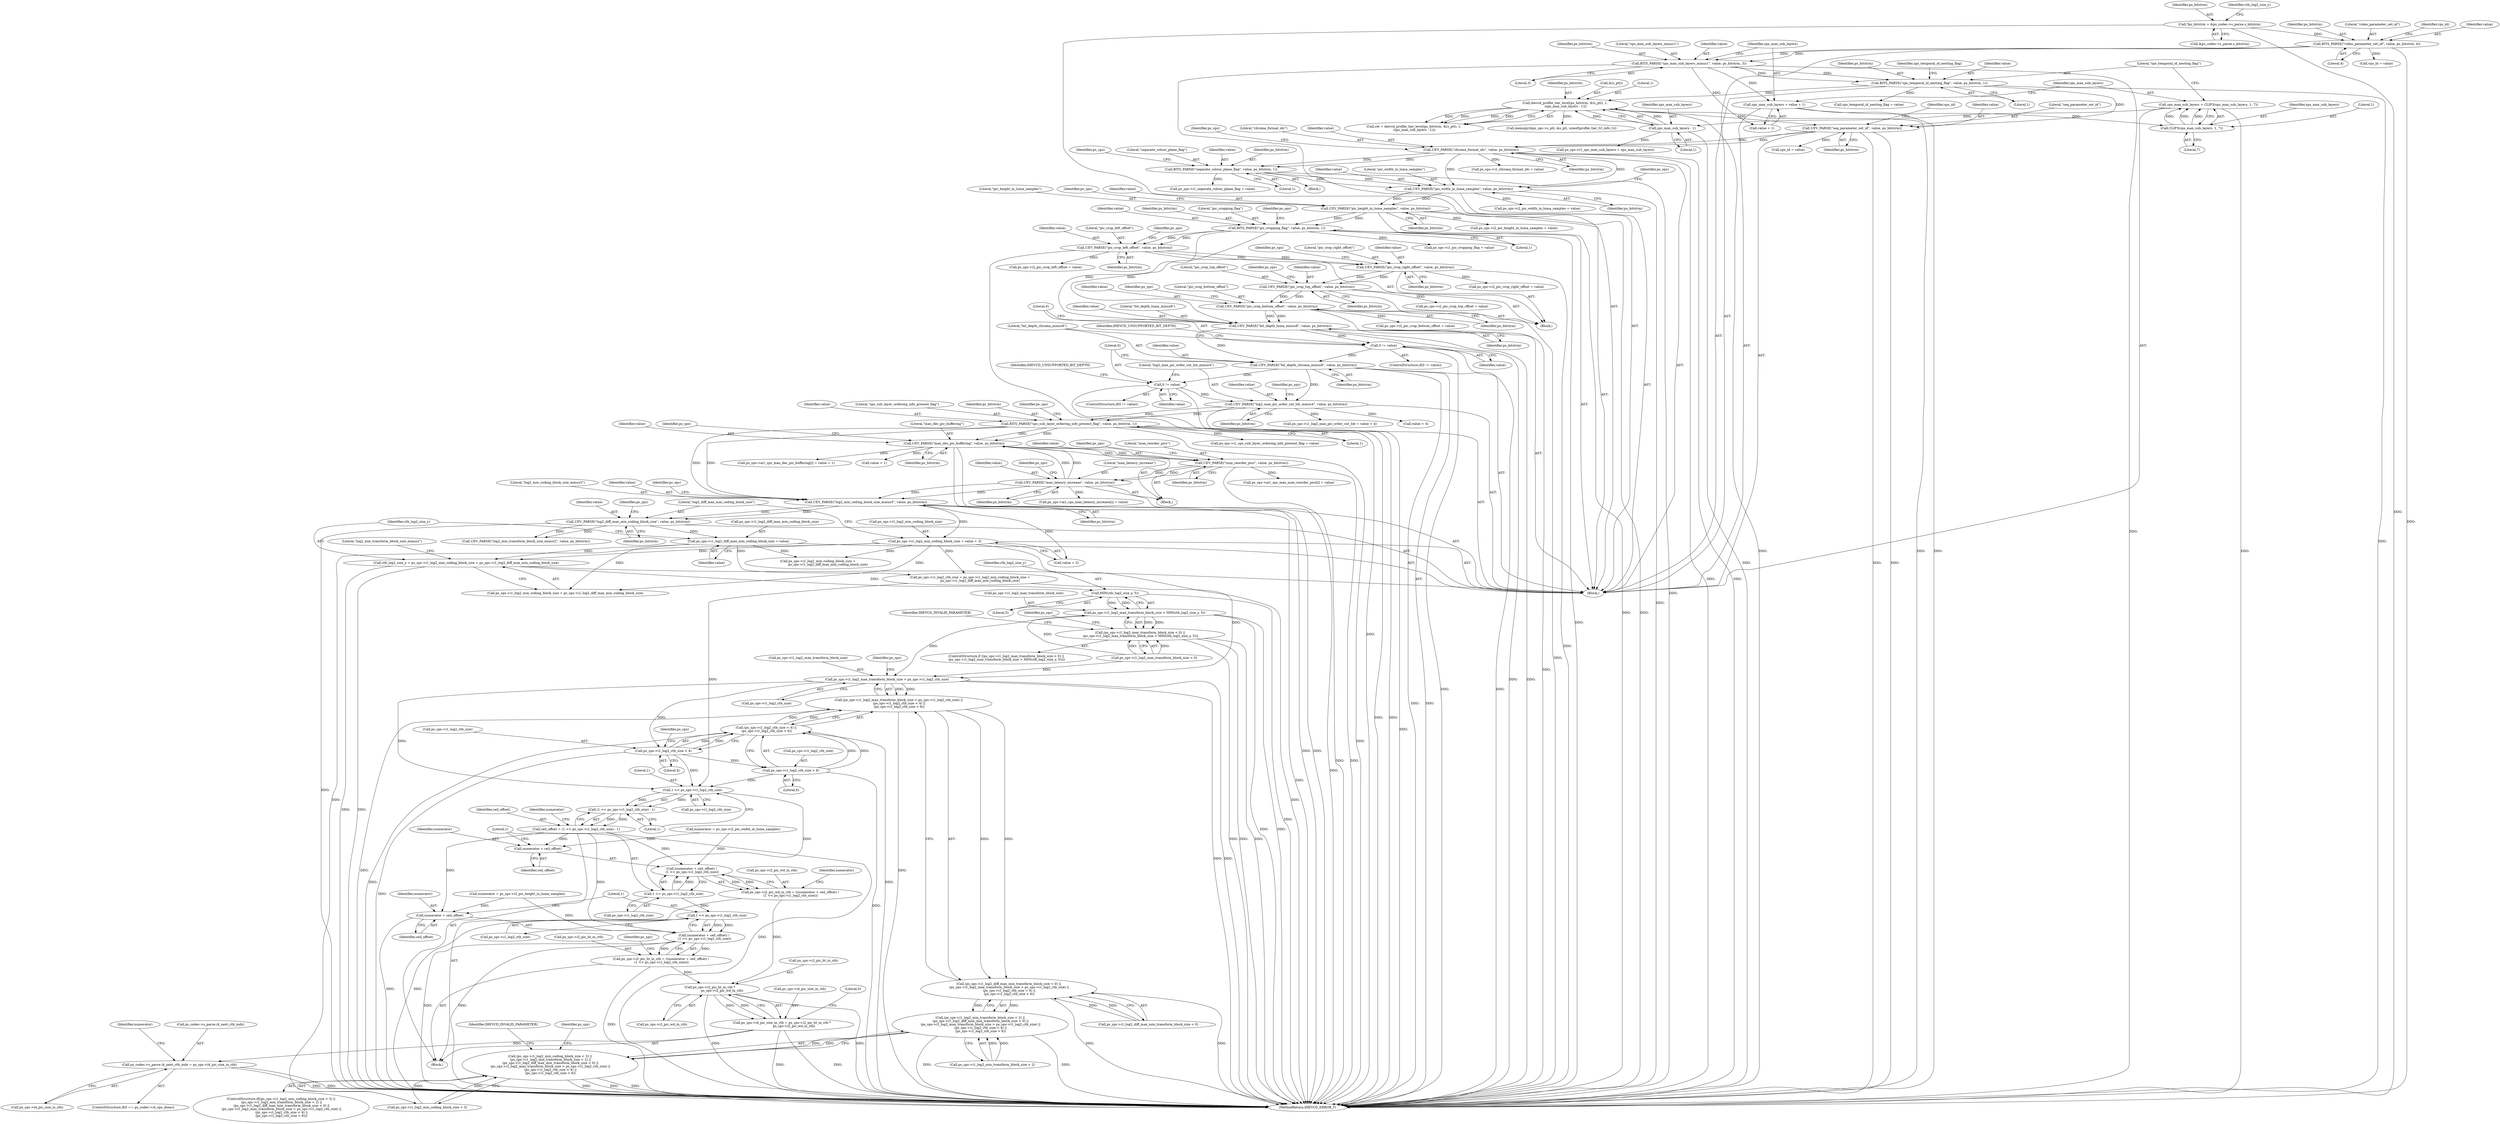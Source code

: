 digraph "0_Android_45c97f878bee15cd97262fe7f57ecea71990fed7@integer" {
"1000572" [label="(Call,ctb_log2_size_y = ps_sps->i1_log2_min_coding_block_size + ps_sps->i1_log2_diff_max_min_coding_block_size)"];
"1000556" [label="(Call,ps_sps->i1_log2_min_coding_block_size = value + 3)"];
"1000552" [label="(Call,UEV_PARSE(\"log2_min_coding_block_size_minus3\", value, ps_bitstrm))"];
"1000460" [label="(Call,BITS_PARSE(\"sps_sub_layer_ordering_info_present_flag\", value, ps_bitstrm, 1))"];
"1000449" [label="(Call,UEV_PARSE(\"log2_max_pic_order_cnt_lsb_minus4\", value, ps_bitstrm))"];
"1000444" [label="(Call,0 != value)"];
"1000439" [label="(Call,UEV_PARSE(\"bit_depth_chroma_minus8\", value, ps_bitstrm))"];
"1000434" [label="(Call,0 != value)"];
"1000429" [label="(Call,UEV_PARSE(\"bit_depth_luma_minus8\", value, ps_bitstrm))"];
"1000356" [label="(Call,BITS_PARSE(\"pic_cropping_flag\", value, ps_bitstrm, 1))"];
"1000317" [label="(Call,UEV_PARSE(\"pic_height_in_luma_samples\", value, ps_bitstrm))"];
"1000308" [label="(Call,UEV_PARSE(\"pic_width_in_luma_samples\", value, ps_bitstrm))"];
"1000257" [label="(Call,UEV_PARSE(\"chroma_format_idc\", value, ps_bitstrm))"];
"1000186" [label="(Call,UEV_PARSE(\"seq_parameter_set_id\", value, ps_bitstrm))"];
"1000168" [label="(Call,BITS_PARSE(\"sps_temporal_id_nesting_flag\", value, ps_bitstrm, 1))"];
"1000152" [label="(Call,BITS_PARSE(\"sps_max_sub_layers_minus1\", value, ps_bitstrm, 3))"];
"1000136" [label="(Call,BITS_PARSE(\"video_parameter_set_id\", value, ps_bitstrm, 4))"];
"1000124" [label="(Call,*ps_bitstrm = &ps_codec->s_parse.s_bitstrm)"];
"1000178" [label="(Call,ihevcd_profile_tier_level(ps_bitstrm, &(s_ptl), 1,\n (sps_max_sub_layers - 1)))"];
"1000183" [label="(Call,sps_max_sub_layers - 1)"];
"1000162" [label="(Call,sps_max_sub_layers = CLIP3(sps_max_sub_layers, 1, 7))"];
"1000164" [label="(Call,CLIP3(sps_max_sub_layers, 1, 7))"];
"1000157" [label="(Call,sps_max_sub_layers = value + 1)"];
"1000291" [label="(Call,BITS_PARSE(\"separate_colour_plane_flag\", value, ps_bitstrm, 1))"];
"1000398" [label="(Call,UEV_PARSE(\"pic_crop_bottom_offset\", value, ps_bitstrm))"];
"1000389" [label="(Call,UEV_PARSE(\"pic_crop_top_offset\", value, ps_bitstrm))"];
"1000380" [label="(Call,UEV_PARSE(\"pic_crop_right_offset\", value, ps_bitstrm))"];
"1000371" [label="(Call,UEV_PARSE(\"pic_crop_left_offset\", value, ps_bitstrm))"];
"1000541" [label="(Call,UEV_PARSE(\"max_latency_increase\", value, ps_bitstrm))"];
"1000515" [label="(Call,UEV_PARSE(\"num_reorder_pics\", value, ps_bitstrm))"];
"1000491" [label="(Call,UEV_PARSE(\"max_dec_pic_buffering\", value, ps_bitstrm))"];
"1000567" [label="(Call,ps_sps->i1_log2_diff_max_min_coding_block_size = value)"];
"1000563" [label="(Call,UEV_PARSE(\"log2_diff_max_min_coding_block_size\", value, ps_bitstrm))"];
"1000623" [label="(Call,MIN(ctb_log2_size_y, 5))"];
"1000619" [label="(Call,ps_sps->i1_log2_max_transform_block_size > MIN(ctb_log2_size_y, 5))"];
"1000613" [label="(Call,(ps_sps->i1_log2_max_transform_block_size < 0) ||\n (ps_sps->i1_log2_max_transform_block_size > MIN(ctb_log2_size_y, 5)))"];
"1000660" [label="(Call,ps_sps->i1_log2_max_transform_block_size > ps_sps->i1_log2_ctb_size)"];
"1000659" [label="(Call,(ps_sps->i1_log2_max_transform_block_size > ps_sps->i1_log2_ctb_size) ||\n (ps_sps->i1_log2_ctb_size < 4) ||\n (ps_sps->i1_log2_ctb_size > 6))"];
"1000653" [label="(Call,(ps_sps->i1_log2_diff_max_min_transform_block_size < 0) ||\n (ps_sps->i1_log2_max_transform_block_size > ps_sps->i1_log2_ctb_size) ||\n (ps_sps->i1_log2_ctb_size < 4) ||\n (ps_sps->i1_log2_ctb_size > 6))"];
"1000647" [label="(Call,(ps_sps->i1_log2_min_transform_block_size < 2) ||\n (ps_sps->i1_log2_diff_max_min_transform_block_size < 0) ||\n (ps_sps->i1_log2_max_transform_block_size > ps_sps->i1_log2_ctb_size) ||\n (ps_sps->i1_log2_ctb_size < 4) ||\n (ps_sps->i1_log2_ctb_size > 6))"];
"1000641" [label="(Call,(ps_sps->i1_log2_min_coding_block_size < 3) ||\n (ps_sps->i1_log2_min_transform_block_size < 2) ||\n (ps_sps->i1_log2_diff_max_min_transform_block_size < 0) ||\n (ps_sps->i1_log2_max_transform_block_size > ps_sps->i1_log2_ctb_size) ||\n (ps_sps->i1_log2_ctb_size < 4) ||\n (ps_sps->i1_log2_ctb_size > 6))"];
"1000668" [label="(Call,ps_sps->i1_log2_ctb_size < 4)"];
"1000667" [label="(Call,(ps_sps->i1_log2_ctb_size < 4) ||\n (ps_sps->i1_log2_ctb_size > 6))"];
"1000673" [label="(Call,ps_sps->i1_log2_ctb_size > 6)"];
"1001021" [label="(Call,1 << ps_sps->i1_log2_ctb_size)"];
"1001020" [label="(Call,(1 << ps_sps->i1_log2_ctb_size) - 1)"];
"1001018" [label="(Call,ceil_offset = (1 << ps_sps->i1_log2_ctb_size) - 1)"];
"1001036" [label="(Call,(numerator + ceil_offset) /\n (1 << ps_sps->i1_log2_ctb_size))"];
"1001032" [label="(Call,ps_sps->i2_pic_wd_in_ctb = ((numerator + ceil_offset) /\n (1 << ps_sps->i1_log2_ctb_size)))"];
"1001067" [label="(Call,ps_sps->i2_pic_ht_in_ctb *\n                        ps_sps->i2_pic_wd_in_ctb)"];
"1001063" [label="(Call,ps_sps->i4_pic_size_in_ctb = ps_sps->i2_pic_ht_in_ctb *\n                        ps_sps->i2_pic_wd_in_ctb)"];
"1001080" [label="(Call,ps_codec->s_parse.i4_next_ctb_indx = ps_sps->i4_pic_size_in_ctb)"];
"1001037" [label="(Call,numerator + ceil_offset)"];
"1001054" [label="(Call,(numerator + ceil_offset) /\n (1 << ps_sps->i1_log2_ctb_size))"];
"1001050" [label="(Call,ps_sps->i2_pic_ht_in_ctb = ((numerator + ceil_offset) /\n (1 << ps_sps->i1_log2_ctb_size)))"];
"1001055" [label="(Call,numerator + ceil_offset)"];
"1001040" [label="(Call,1 << ps_sps->i1_log2_ctb_size)"];
"1001058" [label="(Call,1 << ps_sps->i1_log2_ctb_size)"];
"1000393" [label="(Call,ps_sps->i2_pic_crop_top_offset = value)"];
"1000170" [label="(Identifier,value)"];
"1001015" [label="(Block,)"];
"1001058" [label="(Call,1 << ps_sps->i1_log2_ctb_size)"];
"1000257" [label="(Call,UEV_PARSE(\"chroma_format_idc\", value, ps_bitstrm))"];
"1000191" [label="(Identifier,sps_id)"];
"1000560" [label="(Call,value + 3)"];
"1000398" [label="(Call,UEV_PARSE(\"pic_crop_bottom_offset\", value, ps_bitstrm))"];
"1000296" [label="(Call,ps_sps->i1_separate_colour_plane_flag = value)"];
"1000581" [label="(Call,UEV_PARSE(\"log2_min_transform_block_size_minus2\", value, ps_bitstrm))"];
"1000641" [label="(Call,(ps_sps->i1_log2_min_coding_block_size < 3) ||\n (ps_sps->i1_log2_min_transform_block_size < 2) ||\n (ps_sps->i1_log2_diff_max_min_transform_block_size < 0) ||\n (ps_sps->i1_log2_max_transform_block_size > ps_sps->i1_log2_ctb_size) ||\n (ps_sps->i1_log2_ctb_size < 4) ||\n (ps_sps->i1_log2_ctb_size > 6))"];
"1000153" [label="(Literal,\"sps_max_sub_layers_minus1\")"];
"1000180" [label="(Call,&(s_ptl))"];
"1000444" [label="(Call,0 != value)"];
"1000612" [label="(ControlStructure,if ((ps_sps->i1_log2_max_transform_block_size < 0) ||\n (ps_sps->i1_log2_max_transform_block_size > MIN(ctb_log2_size_y, 5))))"];
"1001051" [label="(Call,ps_sps->i2_pic_ht_in_ctb)"];
"1000436" [label="(Identifier,value)"];
"1000517" [label="(Identifier,value)"];
"1000683" [label="(Identifier,ps_sps)"];
"1000519" [label="(Call,ps_sps->ai1_sps_max_num_reorder_pics[i] = value)"];
"1000176" [label="(Call,ret = ihevcd_profile_tier_level(ps_bitstrm, &(s_ptl), 1,\n (sps_max_sub_layers - 1)))"];
"1000323" [label="(Identifier,ps_sps)"];
"1001036" [label="(Call,(numerator + ceil_offset) /\n (1 << ps_sps->i1_log2_ctb_size))"];
"1000625" [label="(Literal,5)"];
"1000384" [label="(Call,ps_sps->i2_pic_crop_right_offset = value)"];
"1001028" [label="(Identifier,numerator)"];
"1001071" [label="(Call,ps_sps->i2_pic_wd_in_ctb)"];
"1000261" [label="(Call,ps_sps->i1_chroma_format_idc = value)"];
"1000248" [label="(Call,memcpy(&ps_sps->s_ptl, &s_ptl, sizeof(profile_tier_lvl_info_t)))"];
"1000154" [label="(Identifier,value)"];
"1000373" [label="(Identifier,value)"];
"1000620" [label="(Call,ps_sps->i1_log2_max_transform_block_size)"];
"1001026" [label="(Literal,1)"];
"1001018" [label="(Call,ceil_offset = (1 << ps_sps->i1_log2_ctb_size) - 1)"];
"1000190" [label="(Call,sps_id = value)"];
"1000672" [label="(Literal,4)"];
"1000319" [label="(Identifier,value)"];
"1001063" [label="(Call,ps_sps->i4_pic_size_in_ctb = ps_sps->i2_pic_ht_in_ctb *\n                        ps_sps->i2_pic_wd_in_ctb)"];
"1000126" [label="(Call,&ps_codec->s_parse.s_bitstrm)"];
"1000640" [label="(ControlStructure,if((ps_sps->i1_log2_min_coding_block_size < 3) ||\n (ps_sps->i1_log2_min_transform_block_size < 2) ||\n (ps_sps->i1_log2_diff_max_min_transform_block_size < 0) ||\n (ps_sps->i1_log2_max_transform_block_size > ps_sps->i1_log2_ctb_size) ||\n (ps_sps->i1_log2_ctb_size < 4) ||\n (ps_sps->i1_log2_ctb_size > 6)))"];
"1000263" [label="(Identifier,ps_sps)"];
"1000375" [label="(Call,ps_sps->i2_pic_crop_left_offset = value)"];
"1000445" [label="(Literal,0)"];
"1000619" [label="(Call,ps_sps->i1_log2_max_transform_block_size > MIN(ctb_log2_size_y, 5))"];
"1000613" [label="(Call,(ps_sps->i1_log2_max_transform_block_size < 0) ||\n (ps_sps->i1_log2_max_transform_block_size > MIN(ctb_log2_size_y, 5)))"];
"1000572" [label="(Call,ctb_log2_size_y = ps_sps->i1_log2_min_coding_block_size + ps_sps->i1_log2_diff_max_min_coding_block_size)"];
"1000451" [label="(Identifier,value)"];
"1000542" [label="(Literal,\"max_latency_increase\")"];
"1000573" [label="(Identifier,ctb_log2_size_y)"];
"1000491" [label="(Call,UEV_PARSE(\"max_dec_pic_buffering\", value, ps_bitstrm))"];
"1000429" [label="(Call,UEV_PARSE(\"bit_depth_luma_minus8\", value, ps_bitstrm))"];
"1000380" [label="(Call,UEV_PARSE(\"pic_crop_right_offset\", value, ps_bitstrm))"];
"1000139" [label="(Identifier,ps_bitstrm)"];
"1000633" [label="(Call,ps_sps->i1_log2_min_coding_block_size +\n                    ps_sps->i1_log2_diff_max_min_coding_block_size)"];
"1000543" [label="(Identifier,value)"];
"1001076" [label="(Literal,0)"];
"1001055" [label="(Call,numerator + ceil_offset)"];
"1000358" [label="(Identifier,value)"];
"1000137" [label="(Literal,\"video_parameter_set_id\")"];
"1000642" [label="(Call,ps_sps->i1_log2_min_coding_block_size < 3)"];
"1000311" [label="(Identifier,ps_bitstrm)"];
"1000381" [label="(Literal,\"pic_crop_right_offset\")"];
"1001027" [label="(Call,numerator = ps_sps->i2_pic_width_in_luma_samples)"];
"1001041" [label="(Literal,1)"];
"1000448" [label="(Identifier,IHEVCD_UNSUPPORTED_BIT_DEPTH)"];
"1000165" [label="(Identifier,sps_max_sub_layers)"];
"1000567" [label="(Call,ps_sps->i1_log2_diff_max_min_coding_block_size = value)"];
"1000555" [label="(Identifier,ps_bitstrm)"];
"1000461" [label="(Literal,\"sps_sub_layer_ordering_info_present_flag\")"];
"1000159" [label="(Call,value + 1)"];
"1000356" [label="(Call,BITS_PARSE(\"pic_cropping_flag\", value, ps_bitstrm, 1))"];
"1001074" [label="(ControlStructure,if(0 == ps_codec->i4_sps_done))"];
"1000183" [label="(Call,sps_max_sub_layers - 1)"];
"1000498" [label="(Identifier,ps_sps)"];
"1000258" [label="(Literal,\"chroma_format_idc\")"];
"1000141" [label="(Call,vps_id = value)"];
"1000400" [label="(Identifier,value)"];
"1000495" [label="(Call,ps_sps->ai1_sps_max_dec_pic_buffering[i] = value + 1)"];
"1001050" [label="(Call,ps_sps->i2_pic_ht_in_ctb = ((numerator + ceil_offset) /\n (1 << ps_sps->i1_log2_ctb_size)))"];
"1000291" [label="(Call,BITS_PARSE(\"separate_colour_plane_flag\", value, ps_bitstrm, 1))"];
"1000443" [label="(ControlStructure,if(0 != value))"];
"1000463" [label="(Identifier,ps_bitstrm)"];
"1000453" [label="(Call,ps_sps->i1_log2_max_pic_order_cnt_lsb = value + 4)"];
"1001020" [label="(Call,(1 << ps_sps->i1_log2_ctb_size) - 1)"];
"1001023" [label="(Call,ps_sps->i1_log2_ctb_size)"];
"1000431" [label="(Identifier,value)"];
"1001042" [label="(Call,ps_sps->i1_log2_ctb_size)"];
"1000623" [label="(Call,MIN(ctb_log2_size_y, 5))"];
"1000430" [label="(Literal,\"bit_depth_luma_minus8\")"];
"1000558" [label="(Identifier,ps_sps)"];
"1000314" [label="(Identifier,ps_sps)"];
"1000156" [label="(Literal,3)"];
"1000293" [label="(Identifier,value)"];
"1000435" [label="(Literal,0)"];
"1000404" [label="(Identifier,ps_sps)"];
"1000441" [label="(Identifier,value)"];
"1000402" [label="(Call,ps_sps->i2_pic_crop_bottom_offset = value)"];
"1000382" [label="(Identifier,value)"];
"1000395" [label="(Identifier,ps_sps)"];
"1000544" [label="(Identifier,ps_bitstrm)"];
"1000522" [label="(Identifier,ps_sps)"];
"1001067" [label="(Call,ps_sps->i2_pic_ht_in_ctb *\n                        ps_sps->i2_pic_wd_in_ctb)"];
"1000440" [label="(Literal,\"bit_depth_chroma_minus8\")"];
"1000167" [label="(Literal,7)"];
"1001064" [label="(Call,ps_sps->i4_pic_size_in_ctb)"];
"1000188" [label="(Identifier,value)"];
"1000565" [label="(Identifier,value)"];
"1000295" [label="(Literal,1)"];
"1000674" [label="(Call,ps_sps->i1_log2_ctb_size)"];
"1001056" [label="(Identifier,numerator)"];
"1000124" [label="(Call,*ps_bitstrm = &ps_codec->s_parse.s_bitstrm)"];
"1000653" [label="(Call,(ps_sps->i1_log2_diff_max_min_transform_block_size < 0) ||\n (ps_sps->i1_log2_max_transform_block_size > ps_sps->i1_log2_ctb_size) ||\n (ps_sps->i1_log2_ctb_size < 4) ||\n (ps_sps->i1_log2_ctb_size > 6))"];
"1000541" [label="(Call,UEV_PARSE(\"max_latency_increase\", value, ps_bitstrm))"];
"1000467" [label="(Identifier,ps_sps)"];
"1000185" [label="(Literal,1)"];
"1000548" [label="(Identifier,ps_sps)"];
"1000670" [label="(Identifier,ps_sps)"];
"1000563" [label="(Call,UEV_PARSE(\"log2_diff_max_min_coding_block_size\", value, ps_bitstrm))"];
"1000545" [label="(Call,ps_sps->ai1_sps_max_latency_increase[i] = value)"];
"1000667" [label="(Call,(ps_sps->i1_log2_ctb_size < 4) ||\n (ps_sps->i1_log2_ctb_size > 6))"];
"1000501" [label="(Call,value + 1)"];
"1001090" [label="(Identifier,numerator)"];
"1001059" [label="(Literal,1)"];
"1000582" [label="(Literal,\"log2_min_transform_block_size_minus2\")"];
"1000320" [label="(Identifier,ps_bitstrm)"];
"1001038" [label="(Identifier,numerator)"];
"1001045" [label="(Call,numerator = ps_sps->i2_pic_height_in_luma_samples)"];
"1000659" [label="(Call,(ps_sps->i1_log2_max_transform_block_size > ps_sps->i1_log2_ctb_size) ||\n (ps_sps->i1_log2_ctb_size < 4) ||\n (ps_sps->i1_log2_ctb_size > 6))"];
"1000171" [label="(Identifier,ps_bitstrm)"];
"1000290" [label="(Block,)"];
"1001065" [label="(Identifier,ps_sps)"];
"1000392" [label="(Identifier,ps_bitstrm)"];
"1000166" [label="(Literal,1)"];
"1000492" [label="(Literal,\"max_dec_pic_buffering\")"];
"1000664" [label="(Call,ps_sps->i1_log2_ctb_size)"];
"1000174" [label="(Identifier,sps_temporal_id_nesting_flag)"];
"1000568" [label="(Call,ps_sps->i1_log2_diff_max_min_coding_block_size)"];
"1000628" [label="(Identifier,IHEVCD_INVALID_PARAMETER)"];
"1000125" [label="(Identifier,ps_bitstrm)"];
"1000493" [label="(Identifier,value)"];
"1001019" [label="(Identifier,ceil_offset)"];
"1000439" [label="(Call,UEV_PARSE(\"bit_depth_chroma_minus8\", value, ps_bitstrm))"];
"1000552" [label="(Call,UEV_PARSE(\"log2_min_coding_block_size_minus3\", value, ps_bitstrm))"];
"1000442" [label="(Identifier,ps_bitstrm)"];
"1001039" [label="(Identifier,ceil_offset)"];
"1000669" [label="(Call,ps_sps->i1_log2_ctb_size)"];
"1000614" [label="(Call,ps_sps->i1_log2_max_transform_block_size < 0)"];
"1000182" [label="(Literal,1)"];
"1000361" [label="(Call,ps_sps->i1_pic_cropping_flag = value)"];
"1001057" [label="(Identifier,ceil_offset)"];
"1000490" [label="(Block,)"];
"1000179" [label="(Identifier,ps_bitstrm)"];
"1000553" [label="(Literal,\"log2_min_coding_block_size_minus3\")"];
"1001033" [label="(Call,ps_sps->i2_pic_wd_in_ctb)"];
"1000557" [label="(Call,ps_sps->i1_log2_min_coding_block_size)"];
"1000629" [label="(Call,ps_sps->i1_log2_ctb_size = ps_sps->i1_log2_min_coding_block_size +\n                    ps_sps->i1_log2_diff_max_min_coding_block_size)"];
"1000310" [label="(Identifier,value)"];
"1000433" [label="(ControlStructure,if(0 != value))"];
"1000434" [label="(Call,0 != value)"];
"1000189" [label="(Identifier,ps_bitstrm)"];
"1001080" [label="(Call,ps_codec->s_parse.i4_next_ctb_indx = ps_sps->i4_pic_size_in_ctb)"];
"1000399" [label="(Literal,\"pic_crop_bottom_offset\")"];
"1000312" [label="(Call,ps_sps->i2_pic_width_in_luma_samples = value)"];
"1000675" [label="(Identifier,ps_sps)"];
"1001022" [label="(Literal,1)"];
"1000383" [label="(Identifier,ps_bitstrm)"];
"1000401" [label="(Identifier,ps_bitstrm)"];
"1000260" [label="(Identifier,ps_bitstrm)"];
"1000187" [label="(Literal,\"seq_parameter_set_id\")"];
"1000162" [label="(Call,sps_max_sub_layers = CLIP3(sps_max_sub_layers, 1, 7))"];
"1000309" [label="(Literal,\"pic_width_in_luma_samples\")"];
"1000184" [label="(Identifier,sps_max_sub_layers)"];
"1001086" [label="(Call,ps_sps->i4_pic_size_in_ctb)"];
"1000142" [label="(Identifier,vps_id)"];
"1000318" [label="(Literal,\"pic_height_in_luma_samples\")"];
"1000169" [label="(Literal,\"sps_temporal_id_nesting_flag\")"];
"1000374" [label="(Identifier,ps_bitstrm)"];
"1000233" [label="(Call,ps_sps->i1_sps_max_sub_layers = sps_max_sub_layers)"];
"1000455" [label="(Identifier,ps_sps)"];
"1000460" [label="(Call,BITS_PARSE(\"sps_sub_layer_ordering_info_present_flag\", value, ps_bitstrm, 1))"];
"1000450" [label="(Literal,\"log2_max_pic_order_cnt_lsb_minus4\")"];
"1000360" [label="(Literal,1)"];
"1001319" [label="(MethodReturn,IHEVCD_ERROR_T)"];
"1000321" [label="(Call,ps_sps->i2_pic_height_in_luma_samples = value)"];
"1000391" [label="(Identifier,value)"];
"1000294" [label="(Identifier,ps_bitstrm)"];
"1000566" [label="(Identifier,ps_bitstrm)"];
"1000624" [label="(Identifier,ctb_log2_size_y)"];
"1001040" [label="(Call,1 << ps_sps->i1_log2_ctb_size)"];
"1000186" [label="(Call,UEV_PARSE(\"seq_parameter_set_id\", value, ps_bitstrm))"];
"1000677" [label="(Literal,6)"];
"1001054" [label="(Call,(numerator + ceil_offset) /\n (1 << ps_sps->i1_log2_ctb_size))"];
"1000660" [label="(Call,ps_sps->i1_log2_max_transform_block_size > ps_sps->i1_log2_ctb_size)"];
"1000438" [label="(Identifier,IHEVCD_UNSUPPORTED_BIT_DEPTH)"];
"1000359" [label="(Identifier,ps_bitstrm)"];
"1000164" [label="(Call,CLIP3(sps_max_sub_layers, 1, 7))"];
"1000654" [label="(Call,ps_sps->i1_log2_diff_max_min_transform_block_size < 0)"];
"1000138" [label="(Identifier,value)"];
"1000556" [label="(Call,ps_sps->i1_log2_min_coding_block_size = value + 3)"];
"1000554" [label="(Identifier,value)"];
"1000155" [label="(Identifier,ps_bitstrm)"];
"1000494" [label="(Identifier,ps_bitstrm)"];
"1000357" [label="(Literal,\"pic_cropping_flag\")"];
"1001046" [label="(Identifier,numerator)"];
"1000163" [label="(Identifier,sps_max_sub_layers)"];
"1000446" [label="(Identifier,value)"];
"1000465" [label="(Call,ps_sps->i1_sps_sub_layer_ordering_info_present_flag = value)"];
"1000173" [label="(Call,sps_temporal_id_nesting_flag = value)"];
"1000157" [label="(Call,sps_max_sub_layers = value + 1)"];
"1000372" [label="(Literal,\"pic_crop_left_offset\")"];
"1000516" [label="(Literal,\"num_reorder_pics\")"];
"1000462" [label="(Identifier,value)"];
"1000136" [label="(Call,BITS_PARSE(\"video_parameter_set_id\", value, ps_bitstrm, 4))"];
"1000647" [label="(Call,(ps_sps->i1_log2_min_transform_block_size < 2) ||\n (ps_sps->i1_log2_diff_max_min_transform_block_size < 0) ||\n (ps_sps->i1_log2_max_transform_block_size > ps_sps->i1_log2_ctb_size) ||\n (ps_sps->i1_log2_ctb_size < 4) ||\n (ps_sps->i1_log2_ctb_size > 6))"];
"1001037" [label="(Call,numerator + ceil_offset)"];
"1000390" [label="(Literal,\"pic_crop_top_offset\")"];
"1000158" [label="(Identifier,sps_max_sub_layers)"];
"1000298" [label="(Identifier,ps_sps)"];
"1001032" [label="(Call,ps_sps->i2_pic_wd_in_ctb = ((numerator + ceil_offset) /\n (1 << ps_sps->i1_log2_ctb_size)))"];
"1001081" [label="(Call,ps_codec->s_parse.i4_next_ctb_indx)"];
"1000152" [label="(Call,BITS_PARSE(\"sps_max_sub_layers_minus1\", value, ps_bitstrm, 3))"];
"1000317" [label="(Call,UEV_PARSE(\"pic_height_in_luma_samples\", value, ps_bitstrm))"];
"1000661" [label="(Call,ps_sps->i1_log2_max_transform_block_size)"];
"1001068" [label="(Call,ps_sps->i2_pic_ht_in_ctb)"];
"1000457" [label="(Call,value + 4)"];
"1000464" [label="(Literal,1)"];
"1000680" [label="(Identifier,IHEVCD_INVALID_PARAMETER)"];
"1000370" [label="(Block,)"];
"1000371" [label="(Call,UEV_PARSE(\"pic_crop_left_offset\", value, ps_bitstrm))"];
"1000363" [label="(Identifier,ps_sps)"];
"1000292" [label="(Literal,\"separate_colour_plane_flag\")"];
"1000389" [label="(Call,UEV_PARSE(\"pic_crop_top_offset\", value, ps_bitstrm))"];
"1000308" [label="(Call,UEV_PARSE(\"pic_width_in_luma_samples\", value, ps_bitstrm))"];
"1000377" [label="(Identifier,ps_sps)"];
"1000259" [label="(Identifier,value)"];
"1000178" [label="(Call,ihevcd_profile_tier_level(ps_bitstrm, &(s_ptl), 1,\n (sps_max_sub_layers - 1)))"];
"1000452" [label="(Identifier,ps_bitstrm)"];
"1000386" [label="(Identifier,ps_sps)"];
"1000631" [label="(Identifier,ps_sps)"];
"1000668" [label="(Call,ps_sps->i1_log2_ctb_size < 4)"];
"1000108" [label="(Block,)"];
"1000140" [label="(Literal,4)"];
"1000518" [label="(Identifier,ps_bitstrm)"];
"1000134" [label="(Identifier,ctb_log2_size_y)"];
"1000648" [label="(Call,ps_sps->i1_log2_min_transform_block_size < 2)"];
"1001060" [label="(Call,ps_sps->i1_log2_ctb_size)"];
"1001021" [label="(Call,1 << ps_sps->i1_log2_ctb_size)"];
"1000564" [label="(Literal,\"log2_diff_max_min_coding_block_size\")"];
"1000432" [label="(Identifier,ps_bitstrm)"];
"1000569" [label="(Identifier,ps_sps)"];
"1000515" [label="(Call,UEV_PARSE(\"num_reorder_pics\", value, ps_bitstrm))"];
"1000168" [label="(Call,BITS_PARSE(\"sps_temporal_id_nesting_flag\", value, ps_bitstrm, 1))"];
"1000571" [label="(Identifier,value)"];
"1000172" [label="(Literal,1)"];
"1000449" [label="(Call,UEV_PARSE(\"log2_max_pic_order_cnt_lsb_minus4\", value, ps_bitstrm))"];
"1000574" [label="(Call,ps_sps->i1_log2_min_coding_block_size + ps_sps->i1_log2_diff_max_min_coding_block_size)"];
"1000673" [label="(Call,ps_sps->i1_log2_ctb_size > 6)"];
"1000572" -> "1000108"  [label="AST: "];
"1000572" -> "1000574"  [label="CFG: "];
"1000573" -> "1000572"  [label="AST: "];
"1000574" -> "1000572"  [label="AST: "];
"1000582" -> "1000572"  [label="CFG: "];
"1000572" -> "1001319"  [label="DDG: "];
"1000572" -> "1001319"  [label="DDG: "];
"1000556" -> "1000572"  [label="DDG: "];
"1000567" -> "1000572"  [label="DDG: "];
"1000572" -> "1000623"  [label="DDG: "];
"1000556" -> "1000108"  [label="AST: "];
"1000556" -> "1000560"  [label="CFG: "];
"1000557" -> "1000556"  [label="AST: "];
"1000560" -> "1000556"  [label="AST: "];
"1000564" -> "1000556"  [label="CFG: "];
"1000556" -> "1001319"  [label="DDG: "];
"1000552" -> "1000556"  [label="DDG: "];
"1000556" -> "1000574"  [label="DDG: "];
"1000556" -> "1000629"  [label="DDG: "];
"1000556" -> "1000633"  [label="DDG: "];
"1000556" -> "1000642"  [label="DDG: "];
"1000552" -> "1000108"  [label="AST: "];
"1000552" -> "1000555"  [label="CFG: "];
"1000553" -> "1000552"  [label="AST: "];
"1000554" -> "1000552"  [label="AST: "];
"1000555" -> "1000552"  [label="AST: "];
"1000558" -> "1000552"  [label="CFG: "];
"1000552" -> "1001319"  [label="DDG: "];
"1000460" -> "1000552"  [label="DDG: "];
"1000460" -> "1000552"  [label="DDG: "];
"1000541" -> "1000552"  [label="DDG: "];
"1000541" -> "1000552"  [label="DDG: "];
"1000552" -> "1000560"  [label="DDG: "];
"1000552" -> "1000563"  [label="DDG: "];
"1000552" -> "1000563"  [label="DDG: "];
"1000460" -> "1000108"  [label="AST: "];
"1000460" -> "1000464"  [label="CFG: "];
"1000461" -> "1000460"  [label="AST: "];
"1000462" -> "1000460"  [label="AST: "];
"1000463" -> "1000460"  [label="AST: "];
"1000464" -> "1000460"  [label="AST: "];
"1000467" -> "1000460"  [label="CFG: "];
"1000460" -> "1001319"  [label="DDG: "];
"1000449" -> "1000460"  [label="DDG: "];
"1000449" -> "1000460"  [label="DDG: "];
"1000460" -> "1000465"  [label="DDG: "];
"1000460" -> "1000491"  [label="DDG: "];
"1000460" -> "1000491"  [label="DDG: "];
"1000449" -> "1000108"  [label="AST: "];
"1000449" -> "1000452"  [label="CFG: "];
"1000450" -> "1000449"  [label="AST: "];
"1000451" -> "1000449"  [label="AST: "];
"1000452" -> "1000449"  [label="AST: "];
"1000455" -> "1000449"  [label="CFG: "];
"1000449" -> "1001319"  [label="DDG: "];
"1000444" -> "1000449"  [label="DDG: "];
"1000439" -> "1000449"  [label="DDG: "];
"1000449" -> "1000453"  [label="DDG: "];
"1000449" -> "1000457"  [label="DDG: "];
"1000444" -> "1000443"  [label="AST: "];
"1000444" -> "1000446"  [label="CFG: "];
"1000445" -> "1000444"  [label="AST: "];
"1000446" -> "1000444"  [label="AST: "];
"1000448" -> "1000444"  [label="CFG: "];
"1000450" -> "1000444"  [label="CFG: "];
"1000444" -> "1001319"  [label="DDG: "];
"1000444" -> "1001319"  [label="DDG: "];
"1000439" -> "1000444"  [label="DDG: "];
"1000439" -> "1000108"  [label="AST: "];
"1000439" -> "1000442"  [label="CFG: "];
"1000440" -> "1000439"  [label="AST: "];
"1000441" -> "1000439"  [label="AST: "];
"1000442" -> "1000439"  [label="AST: "];
"1000445" -> "1000439"  [label="CFG: "];
"1000439" -> "1001319"  [label="DDG: "];
"1000439" -> "1001319"  [label="DDG: "];
"1000434" -> "1000439"  [label="DDG: "];
"1000429" -> "1000439"  [label="DDG: "];
"1000434" -> "1000433"  [label="AST: "];
"1000434" -> "1000436"  [label="CFG: "];
"1000435" -> "1000434"  [label="AST: "];
"1000436" -> "1000434"  [label="AST: "];
"1000438" -> "1000434"  [label="CFG: "];
"1000440" -> "1000434"  [label="CFG: "];
"1000434" -> "1001319"  [label="DDG: "];
"1000434" -> "1001319"  [label="DDG: "];
"1000429" -> "1000434"  [label="DDG: "];
"1000429" -> "1000108"  [label="AST: "];
"1000429" -> "1000432"  [label="CFG: "];
"1000430" -> "1000429"  [label="AST: "];
"1000431" -> "1000429"  [label="AST: "];
"1000432" -> "1000429"  [label="AST: "];
"1000435" -> "1000429"  [label="CFG: "];
"1000429" -> "1001319"  [label="DDG: "];
"1000429" -> "1001319"  [label="DDG: "];
"1000356" -> "1000429"  [label="DDG: "];
"1000356" -> "1000429"  [label="DDG: "];
"1000398" -> "1000429"  [label="DDG: "];
"1000398" -> "1000429"  [label="DDG: "];
"1000356" -> "1000108"  [label="AST: "];
"1000356" -> "1000360"  [label="CFG: "];
"1000357" -> "1000356"  [label="AST: "];
"1000358" -> "1000356"  [label="AST: "];
"1000359" -> "1000356"  [label="AST: "];
"1000360" -> "1000356"  [label="AST: "];
"1000363" -> "1000356"  [label="CFG: "];
"1000356" -> "1001319"  [label="DDG: "];
"1000317" -> "1000356"  [label="DDG: "];
"1000317" -> "1000356"  [label="DDG: "];
"1000356" -> "1000361"  [label="DDG: "];
"1000356" -> "1000371"  [label="DDG: "];
"1000356" -> "1000371"  [label="DDG: "];
"1000317" -> "1000108"  [label="AST: "];
"1000317" -> "1000320"  [label="CFG: "];
"1000318" -> "1000317"  [label="AST: "];
"1000319" -> "1000317"  [label="AST: "];
"1000320" -> "1000317"  [label="AST: "];
"1000323" -> "1000317"  [label="CFG: "];
"1000317" -> "1001319"  [label="DDG: "];
"1000317" -> "1001319"  [label="DDG: "];
"1000308" -> "1000317"  [label="DDG: "];
"1000308" -> "1000317"  [label="DDG: "];
"1000317" -> "1000321"  [label="DDG: "];
"1000308" -> "1000108"  [label="AST: "];
"1000308" -> "1000311"  [label="CFG: "];
"1000309" -> "1000308"  [label="AST: "];
"1000310" -> "1000308"  [label="AST: "];
"1000311" -> "1000308"  [label="AST: "];
"1000314" -> "1000308"  [label="CFG: "];
"1000308" -> "1001319"  [label="DDG: "];
"1000257" -> "1000308"  [label="DDG: "];
"1000257" -> "1000308"  [label="DDG: "];
"1000291" -> "1000308"  [label="DDG: "];
"1000291" -> "1000308"  [label="DDG: "];
"1000308" -> "1000312"  [label="DDG: "];
"1000257" -> "1000108"  [label="AST: "];
"1000257" -> "1000260"  [label="CFG: "];
"1000258" -> "1000257"  [label="AST: "];
"1000259" -> "1000257"  [label="AST: "];
"1000260" -> "1000257"  [label="AST: "];
"1000263" -> "1000257"  [label="CFG: "];
"1000257" -> "1001319"  [label="DDG: "];
"1000257" -> "1001319"  [label="DDG: "];
"1000186" -> "1000257"  [label="DDG: "];
"1000186" -> "1000257"  [label="DDG: "];
"1000257" -> "1000261"  [label="DDG: "];
"1000257" -> "1000291"  [label="DDG: "];
"1000257" -> "1000291"  [label="DDG: "];
"1000186" -> "1000108"  [label="AST: "];
"1000186" -> "1000189"  [label="CFG: "];
"1000187" -> "1000186"  [label="AST: "];
"1000188" -> "1000186"  [label="AST: "];
"1000189" -> "1000186"  [label="AST: "];
"1000191" -> "1000186"  [label="CFG: "];
"1000186" -> "1001319"  [label="DDG: "];
"1000186" -> "1001319"  [label="DDG: "];
"1000168" -> "1000186"  [label="DDG: "];
"1000178" -> "1000186"  [label="DDG: "];
"1000186" -> "1000190"  [label="DDG: "];
"1000168" -> "1000108"  [label="AST: "];
"1000168" -> "1000172"  [label="CFG: "];
"1000169" -> "1000168"  [label="AST: "];
"1000170" -> "1000168"  [label="AST: "];
"1000171" -> "1000168"  [label="AST: "];
"1000172" -> "1000168"  [label="AST: "];
"1000174" -> "1000168"  [label="CFG: "];
"1000168" -> "1001319"  [label="DDG: "];
"1000152" -> "1000168"  [label="DDG: "];
"1000152" -> "1000168"  [label="DDG: "];
"1000168" -> "1000173"  [label="DDG: "];
"1000168" -> "1000178"  [label="DDG: "];
"1000152" -> "1000108"  [label="AST: "];
"1000152" -> "1000156"  [label="CFG: "];
"1000153" -> "1000152"  [label="AST: "];
"1000154" -> "1000152"  [label="AST: "];
"1000155" -> "1000152"  [label="AST: "];
"1000156" -> "1000152"  [label="AST: "];
"1000158" -> "1000152"  [label="CFG: "];
"1000152" -> "1001319"  [label="DDG: "];
"1000136" -> "1000152"  [label="DDG: "];
"1000136" -> "1000152"  [label="DDG: "];
"1000152" -> "1000157"  [label="DDG: "];
"1000152" -> "1000159"  [label="DDG: "];
"1000136" -> "1000108"  [label="AST: "];
"1000136" -> "1000140"  [label="CFG: "];
"1000137" -> "1000136"  [label="AST: "];
"1000138" -> "1000136"  [label="AST: "];
"1000139" -> "1000136"  [label="AST: "];
"1000140" -> "1000136"  [label="AST: "];
"1000142" -> "1000136"  [label="CFG: "];
"1000136" -> "1001319"  [label="DDG: "];
"1000124" -> "1000136"  [label="DDG: "];
"1000136" -> "1000141"  [label="DDG: "];
"1000124" -> "1000108"  [label="AST: "];
"1000124" -> "1000126"  [label="CFG: "];
"1000125" -> "1000124"  [label="AST: "];
"1000126" -> "1000124"  [label="AST: "];
"1000134" -> "1000124"  [label="CFG: "];
"1000124" -> "1001319"  [label="DDG: "];
"1000178" -> "1000176"  [label="AST: "];
"1000178" -> "1000183"  [label="CFG: "];
"1000179" -> "1000178"  [label="AST: "];
"1000180" -> "1000178"  [label="AST: "];
"1000182" -> "1000178"  [label="AST: "];
"1000183" -> "1000178"  [label="AST: "];
"1000176" -> "1000178"  [label="CFG: "];
"1000178" -> "1001319"  [label="DDG: "];
"1000178" -> "1001319"  [label="DDG: "];
"1000178" -> "1000176"  [label="DDG: "];
"1000178" -> "1000176"  [label="DDG: "];
"1000178" -> "1000176"  [label="DDG: "];
"1000178" -> "1000176"  [label="DDG: "];
"1000183" -> "1000178"  [label="DDG: "];
"1000183" -> "1000178"  [label="DDG: "];
"1000178" -> "1000248"  [label="DDG: "];
"1000183" -> "1000185"  [label="CFG: "];
"1000184" -> "1000183"  [label="AST: "];
"1000185" -> "1000183"  [label="AST: "];
"1000183" -> "1001319"  [label="DDG: "];
"1000162" -> "1000183"  [label="DDG: "];
"1000183" -> "1000233"  [label="DDG: "];
"1000162" -> "1000108"  [label="AST: "];
"1000162" -> "1000164"  [label="CFG: "];
"1000163" -> "1000162"  [label="AST: "];
"1000164" -> "1000162"  [label="AST: "];
"1000169" -> "1000162"  [label="CFG: "];
"1000162" -> "1001319"  [label="DDG: "];
"1000164" -> "1000162"  [label="DDG: "];
"1000164" -> "1000162"  [label="DDG: "];
"1000164" -> "1000162"  [label="DDG: "];
"1000164" -> "1000167"  [label="CFG: "];
"1000165" -> "1000164"  [label="AST: "];
"1000166" -> "1000164"  [label="AST: "];
"1000167" -> "1000164"  [label="AST: "];
"1000157" -> "1000164"  [label="DDG: "];
"1000157" -> "1000108"  [label="AST: "];
"1000157" -> "1000159"  [label="CFG: "];
"1000158" -> "1000157"  [label="AST: "];
"1000159" -> "1000157"  [label="AST: "];
"1000163" -> "1000157"  [label="CFG: "];
"1000157" -> "1001319"  [label="DDG: "];
"1000291" -> "1000290"  [label="AST: "];
"1000291" -> "1000295"  [label="CFG: "];
"1000292" -> "1000291"  [label="AST: "];
"1000293" -> "1000291"  [label="AST: "];
"1000294" -> "1000291"  [label="AST: "];
"1000295" -> "1000291"  [label="AST: "];
"1000298" -> "1000291"  [label="CFG: "];
"1000291" -> "1001319"  [label="DDG: "];
"1000291" -> "1000296"  [label="DDG: "];
"1000398" -> "1000370"  [label="AST: "];
"1000398" -> "1000401"  [label="CFG: "];
"1000399" -> "1000398"  [label="AST: "];
"1000400" -> "1000398"  [label="AST: "];
"1000401" -> "1000398"  [label="AST: "];
"1000404" -> "1000398"  [label="CFG: "];
"1000398" -> "1001319"  [label="DDG: "];
"1000389" -> "1000398"  [label="DDG: "];
"1000389" -> "1000398"  [label="DDG: "];
"1000398" -> "1000402"  [label="DDG: "];
"1000389" -> "1000370"  [label="AST: "];
"1000389" -> "1000392"  [label="CFG: "];
"1000390" -> "1000389"  [label="AST: "];
"1000391" -> "1000389"  [label="AST: "];
"1000392" -> "1000389"  [label="AST: "];
"1000395" -> "1000389"  [label="CFG: "];
"1000389" -> "1001319"  [label="DDG: "];
"1000380" -> "1000389"  [label="DDG: "];
"1000380" -> "1000389"  [label="DDG: "];
"1000389" -> "1000393"  [label="DDG: "];
"1000380" -> "1000370"  [label="AST: "];
"1000380" -> "1000383"  [label="CFG: "];
"1000381" -> "1000380"  [label="AST: "];
"1000382" -> "1000380"  [label="AST: "];
"1000383" -> "1000380"  [label="AST: "];
"1000386" -> "1000380"  [label="CFG: "];
"1000380" -> "1001319"  [label="DDG: "];
"1000371" -> "1000380"  [label="DDG: "];
"1000371" -> "1000380"  [label="DDG: "];
"1000380" -> "1000384"  [label="DDG: "];
"1000371" -> "1000370"  [label="AST: "];
"1000371" -> "1000374"  [label="CFG: "];
"1000372" -> "1000371"  [label="AST: "];
"1000373" -> "1000371"  [label="AST: "];
"1000374" -> "1000371"  [label="AST: "];
"1000377" -> "1000371"  [label="CFG: "];
"1000371" -> "1001319"  [label="DDG: "];
"1000371" -> "1000375"  [label="DDG: "];
"1000541" -> "1000490"  [label="AST: "];
"1000541" -> "1000544"  [label="CFG: "];
"1000542" -> "1000541"  [label="AST: "];
"1000543" -> "1000541"  [label="AST: "];
"1000544" -> "1000541"  [label="AST: "];
"1000548" -> "1000541"  [label="CFG: "];
"1000541" -> "1001319"  [label="DDG: "];
"1000541" -> "1000491"  [label="DDG: "];
"1000541" -> "1000491"  [label="DDG: "];
"1000515" -> "1000541"  [label="DDG: "];
"1000515" -> "1000541"  [label="DDG: "];
"1000541" -> "1000545"  [label="DDG: "];
"1000515" -> "1000490"  [label="AST: "];
"1000515" -> "1000518"  [label="CFG: "];
"1000516" -> "1000515"  [label="AST: "];
"1000517" -> "1000515"  [label="AST: "];
"1000518" -> "1000515"  [label="AST: "];
"1000522" -> "1000515"  [label="CFG: "];
"1000515" -> "1001319"  [label="DDG: "];
"1000515" -> "1001319"  [label="DDG: "];
"1000491" -> "1000515"  [label="DDG: "];
"1000491" -> "1000515"  [label="DDG: "];
"1000515" -> "1000519"  [label="DDG: "];
"1000491" -> "1000490"  [label="AST: "];
"1000491" -> "1000494"  [label="CFG: "];
"1000492" -> "1000491"  [label="AST: "];
"1000493" -> "1000491"  [label="AST: "];
"1000494" -> "1000491"  [label="AST: "];
"1000498" -> "1000491"  [label="CFG: "];
"1000491" -> "1001319"  [label="DDG: "];
"1000491" -> "1001319"  [label="DDG: "];
"1000491" -> "1000495"  [label="DDG: "];
"1000491" -> "1000501"  [label="DDG: "];
"1000567" -> "1000108"  [label="AST: "];
"1000567" -> "1000571"  [label="CFG: "];
"1000568" -> "1000567"  [label="AST: "];
"1000571" -> "1000567"  [label="AST: "];
"1000573" -> "1000567"  [label="CFG: "];
"1000563" -> "1000567"  [label="DDG: "];
"1000567" -> "1000574"  [label="DDG: "];
"1000567" -> "1000629"  [label="DDG: "];
"1000567" -> "1000633"  [label="DDG: "];
"1000563" -> "1000108"  [label="AST: "];
"1000563" -> "1000566"  [label="CFG: "];
"1000564" -> "1000563"  [label="AST: "];
"1000565" -> "1000563"  [label="AST: "];
"1000566" -> "1000563"  [label="AST: "];
"1000569" -> "1000563"  [label="CFG: "];
"1000563" -> "1001319"  [label="DDG: "];
"1000563" -> "1000581"  [label="DDG: "];
"1000563" -> "1000581"  [label="DDG: "];
"1000623" -> "1000619"  [label="AST: "];
"1000623" -> "1000625"  [label="CFG: "];
"1000624" -> "1000623"  [label="AST: "];
"1000625" -> "1000623"  [label="AST: "];
"1000619" -> "1000623"  [label="CFG: "];
"1000623" -> "1001319"  [label="DDG: "];
"1000623" -> "1000619"  [label="DDG: "];
"1000623" -> "1000619"  [label="DDG: "];
"1000619" -> "1000613"  [label="AST: "];
"1000620" -> "1000619"  [label="AST: "];
"1000613" -> "1000619"  [label="CFG: "];
"1000619" -> "1001319"  [label="DDG: "];
"1000619" -> "1001319"  [label="DDG: "];
"1000619" -> "1000613"  [label="DDG: "];
"1000619" -> "1000613"  [label="DDG: "];
"1000614" -> "1000619"  [label="DDG: "];
"1000619" -> "1000660"  [label="DDG: "];
"1000613" -> "1000612"  [label="AST: "];
"1000613" -> "1000614"  [label="CFG: "];
"1000614" -> "1000613"  [label="AST: "];
"1000628" -> "1000613"  [label="CFG: "];
"1000631" -> "1000613"  [label="CFG: "];
"1000613" -> "1001319"  [label="DDG: "];
"1000613" -> "1001319"  [label="DDG: "];
"1000613" -> "1001319"  [label="DDG: "];
"1000614" -> "1000613"  [label="DDG: "];
"1000614" -> "1000613"  [label="DDG: "];
"1000660" -> "1000659"  [label="AST: "];
"1000660" -> "1000664"  [label="CFG: "];
"1000661" -> "1000660"  [label="AST: "];
"1000664" -> "1000660"  [label="AST: "];
"1000670" -> "1000660"  [label="CFG: "];
"1000659" -> "1000660"  [label="CFG: "];
"1000660" -> "1001319"  [label="DDG: "];
"1000660" -> "1001319"  [label="DDG: "];
"1000660" -> "1000659"  [label="DDG: "];
"1000660" -> "1000659"  [label="DDG: "];
"1000614" -> "1000660"  [label="DDG: "];
"1000629" -> "1000660"  [label="DDG: "];
"1000660" -> "1000668"  [label="DDG: "];
"1000660" -> "1001021"  [label="DDG: "];
"1000659" -> "1000653"  [label="AST: "];
"1000659" -> "1000667"  [label="CFG: "];
"1000667" -> "1000659"  [label="AST: "];
"1000653" -> "1000659"  [label="CFG: "];
"1000659" -> "1001319"  [label="DDG: "];
"1000659" -> "1001319"  [label="DDG: "];
"1000659" -> "1000653"  [label="DDG: "];
"1000659" -> "1000653"  [label="DDG: "];
"1000667" -> "1000659"  [label="DDG: "];
"1000667" -> "1000659"  [label="DDG: "];
"1000653" -> "1000647"  [label="AST: "];
"1000653" -> "1000654"  [label="CFG: "];
"1000654" -> "1000653"  [label="AST: "];
"1000647" -> "1000653"  [label="CFG: "];
"1000653" -> "1001319"  [label="DDG: "];
"1000653" -> "1001319"  [label="DDG: "];
"1000653" -> "1000647"  [label="DDG: "];
"1000653" -> "1000647"  [label="DDG: "];
"1000654" -> "1000653"  [label="DDG: "];
"1000654" -> "1000653"  [label="DDG: "];
"1000647" -> "1000641"  [label="AST: "];
"1000647" -> "1000648"  [label="CFG: "];
"1000648" -> "1000647"  [label="AST: "];
"1000641" -> "1000647"  [label="CFG: "];
"1000647" -> "1001319"  [label="DDG: "];
"1000647" -> "1001319"  [label="DDG: "];
"1000647" -> "1000641"  [label="DDG: "];
"1000647" -> "1000641"  [label="DDG: "];
"1000648" -> "1000647"  [label="DDG: "];
"1000648" -> "1000647"  [label="DDG: "];
"1000641" -> "1000640"  [label="AST: "];
"1000641" -> "1000642"  [label="CFG: "];
"1000642" -> "1000641"  [label="AST: "];
"1000680" -> "1000641"  [label="CFG: "];
"1000683" -> "1000641"  [label="CFG: "];
"1000641" -> "1001319"  [label="DDG: "];
"1000641" -> "1001319"  [label="DDG: "];
"1000641" -> "1001319"  [label="DDG: "];
"1000642" -> "1000641"  [label="DDG: "];
"1000642" -> "1000641"  [label="DDG: "];
"1000668" -> "1000667"  [label="AST: "];
"1000668" -> "1000672"  [label="CFG: "];
"1000669" -> "1000668"  [label="AST: "];
"1000672" -> "1000668"  [label="AST: "];
"1000675" -> "1000668"  [label="CFG: "];
"1000667" -> "1000668"  [label="CFG: "];
"1000668" -> "1001319"  [label="DDG: "];
"1000668" -> "1000667"  [label="DDG: "];
"1000668" -> "1000667"  [label="DDG: "];
"1000668" -> "1000673"  [label="DDG: "];
"1000668" -> "1001021"  [label="DDG: "];
"1000667" -> "1000673"  [label="CFG: "];
"1000673" -> "1000667"  [label="AST: "];
"1000667" -> "1001319"  [label="DDG: "];
"1000667" -> "1001319"  [label="DDG: "];
"1000673" -> "1000667"  [label="DDG: "];
"1000673" -> "1000667"  [label="DDG: "];
"1000673" -> "1000677"  [label="CFG: "];
"1000674" -> "1000673"  [label="AST: "];
"1000677" -> "1000673"  [label="AST: "];
"1000673" -> "1001319"  [label="DDG: "];
"1000673" -> "1001021"  [label="DDG: "];
"1001021" -> "1001020"  [label="AST: "];
"1001021" -> "1001023"  [label="CFG: "];
"1001022" -> "1001021"  [label="AST: "];
"1001023" -> "1001021"  [label="AST: "];
"1001026" -> "1001021"  [label="CFG: "];
"1001021" -> "1001020"  [label="DDG: "];
"1001021" -> "1001020"  [label="DDG: "];
"1000629" -> "1001021"  [label="DDG: "];
"1001021" -> "1001040"  [label="DDG: "];
"1001020" -> "1001018"  [label="AST: "];
"1001020" -> "1001026"  [label="CFG: "];
"1001026" -> "1001020"  [label="AST: "];
"1001018" -> "1001020"  [label="CFG: "];
"1001020" -> "1001018"  [label="DDG: "];
"1001020" -> "1001018"  [label="DDG: "];
"1001018" -> "1001015"  [label="AST: "];
"1001019" -> "1001018"  [label="AST: "];
"1001028" -> "1001018"  [label="CFG: "];
"1001018" -> "1001319"  [label="DDG: "];
"1001018" -> "1001036"  [label="DDG: "];
"1001018" -> "1001037"  [label="DDG: "];
"1001018" -> "1001054"  [label="DDG: "];
"1001018" -> "1001055"  [label="DDG: "];
"1001036" -> "1001032"  [label="AST: "];
"1001036" -> "1001040"  [label="CFG: "];
"1001037" -> "1001036"  [label="AST: "];
"1001040" -> "1001036"  [label="AST: "];
"1001032" -> "1001036"  [label="CFG: "];
"1001036" -> "1001032"  [label="DDG: "];
"1001036" -> "1001032"  [label="DDG: "];
"1001027" -> "1001036"  [label="DDG: "];
"1001040" -> "1001036"  [label="DDG: "];
"1001040" -> "1001036"  [label="DDG: "];
"1001032" -> "1001015"  [label="AST: "];
"1001033" -> "1001032"  [label="AST: "];
"1001046" -> "1001032"  [label="CFG: "];
"1001032" -> "1001067"  [label="DDG: "];
"1001067" -> "1001063"  [label="AST: "];
"1001067" -> "1001071"  [label="CFG: "];
"1001068" -> "1001067"  [label="AST: "];
"1001071" -> "1001067"  [label="AST: "];
"1001063" -> "1001067"  [label="CFG: "];
"1001067" -> "1001319"  [label="DDG: "];
"1001067" -> "1001319"  [label="DDG: "];
"1001067" -> "1001063"  [label="DDG: "];
"1001067" -> "1001063"  [label="DDG: "];
"1001050" -> "1001067"  [label="DDG: "];
"1001063" -> "1001015"  [label="AST: "];
"1001064" -> "1001063"  [label="AST: "];
"1001076" -> "1001063"  [label="CFG: "];
"1001063" -> "1001319"  [label="DDG: "];
"1001063" -> "1001319"  [label="DDG: "];
"1001063" -> "1001080"  [label="DDG: "];
"1001080" -> "1001074"  [label="AST: "];
"1001080" -> "1001086"  [label="CFG: "];
"1001081" -> "1001080"  [label="AST: "];
"1001086" -> "1001080"  [label="AST: "];
"1001090" -> "1001080"  [label="CFG: "];
"1001080" -> "1001319"  [label="DDG: "];
"1001080" -> "1001319"  [label="DDG: "];
"1001037" -> "1001039"  [label="CFG: "];
"1001038" -> "1001037"  [label="AST: "];
"1001039" -> "1001037"  [label="AST: "];
"1001041" -> "1001037"  [label="CFG: "];
"1001027" -> "1001037"  [label="DDG: "];
"1001054" -> "1001050"  [label="AST: "];
"1001054" -> "1001058"  [label="CFG: "];
"1001055" -> "1001054"  [label="AST: "];
"1001058" -> "1001054"  [label="AST: "];
"1001050" -> "1001054"  [label="CFG: "];
"1001054" -> "1001319"  [label="DDG: "];
"1001054" -> "1001319"  [label="DDG: "];
"1001054" -> "1001050"  [label="DDG: "];
"1001054" -> "1001050"  [label="DDG: "];
"1001045" -> "1001054"  [label="DDG: "];
"1001058" -> "1001054"  [label="DDG: "];
"1001058" -> "1001054"  [label="DDG: "];
"1001050" -> "1001015"  [label="AST: "];
"1001051" -> "1001050"  [label="AST: "];
"1001065" -> "1001050"  [label="CFG: "];
"1001050" -> "1001319"  [label="DDG: "];
"1001055" -> "1001057"  [label="CFG: "];
"1001056" -> "1001055"  [label="AST: "];
"1001057" -> "1001055"  [label="AST: "];
"1001059" -> "1001055"  [label="CFG: "];
"1001055" -> "1001319"  [label="DDG: "];
"1001045" -> "1001055"  [label="DDG: "];
"1001040" -> "1001042"  [label="CFG: "];
"1001041" -> "1001040"  [label="AST: "];
"1001042" -> "1001040"  [label="AST: "];
"1001040" -> "1001058"  [label="DDG: "];
"1001058" -> "1001060"  [label="CFG: "];
"1001059" -> "1001058"  [label="AST: "];
"1001060" -> "1001058"  [label="AST: "];
"1001058" -> "1001319"  [label="DDG: "];
}

